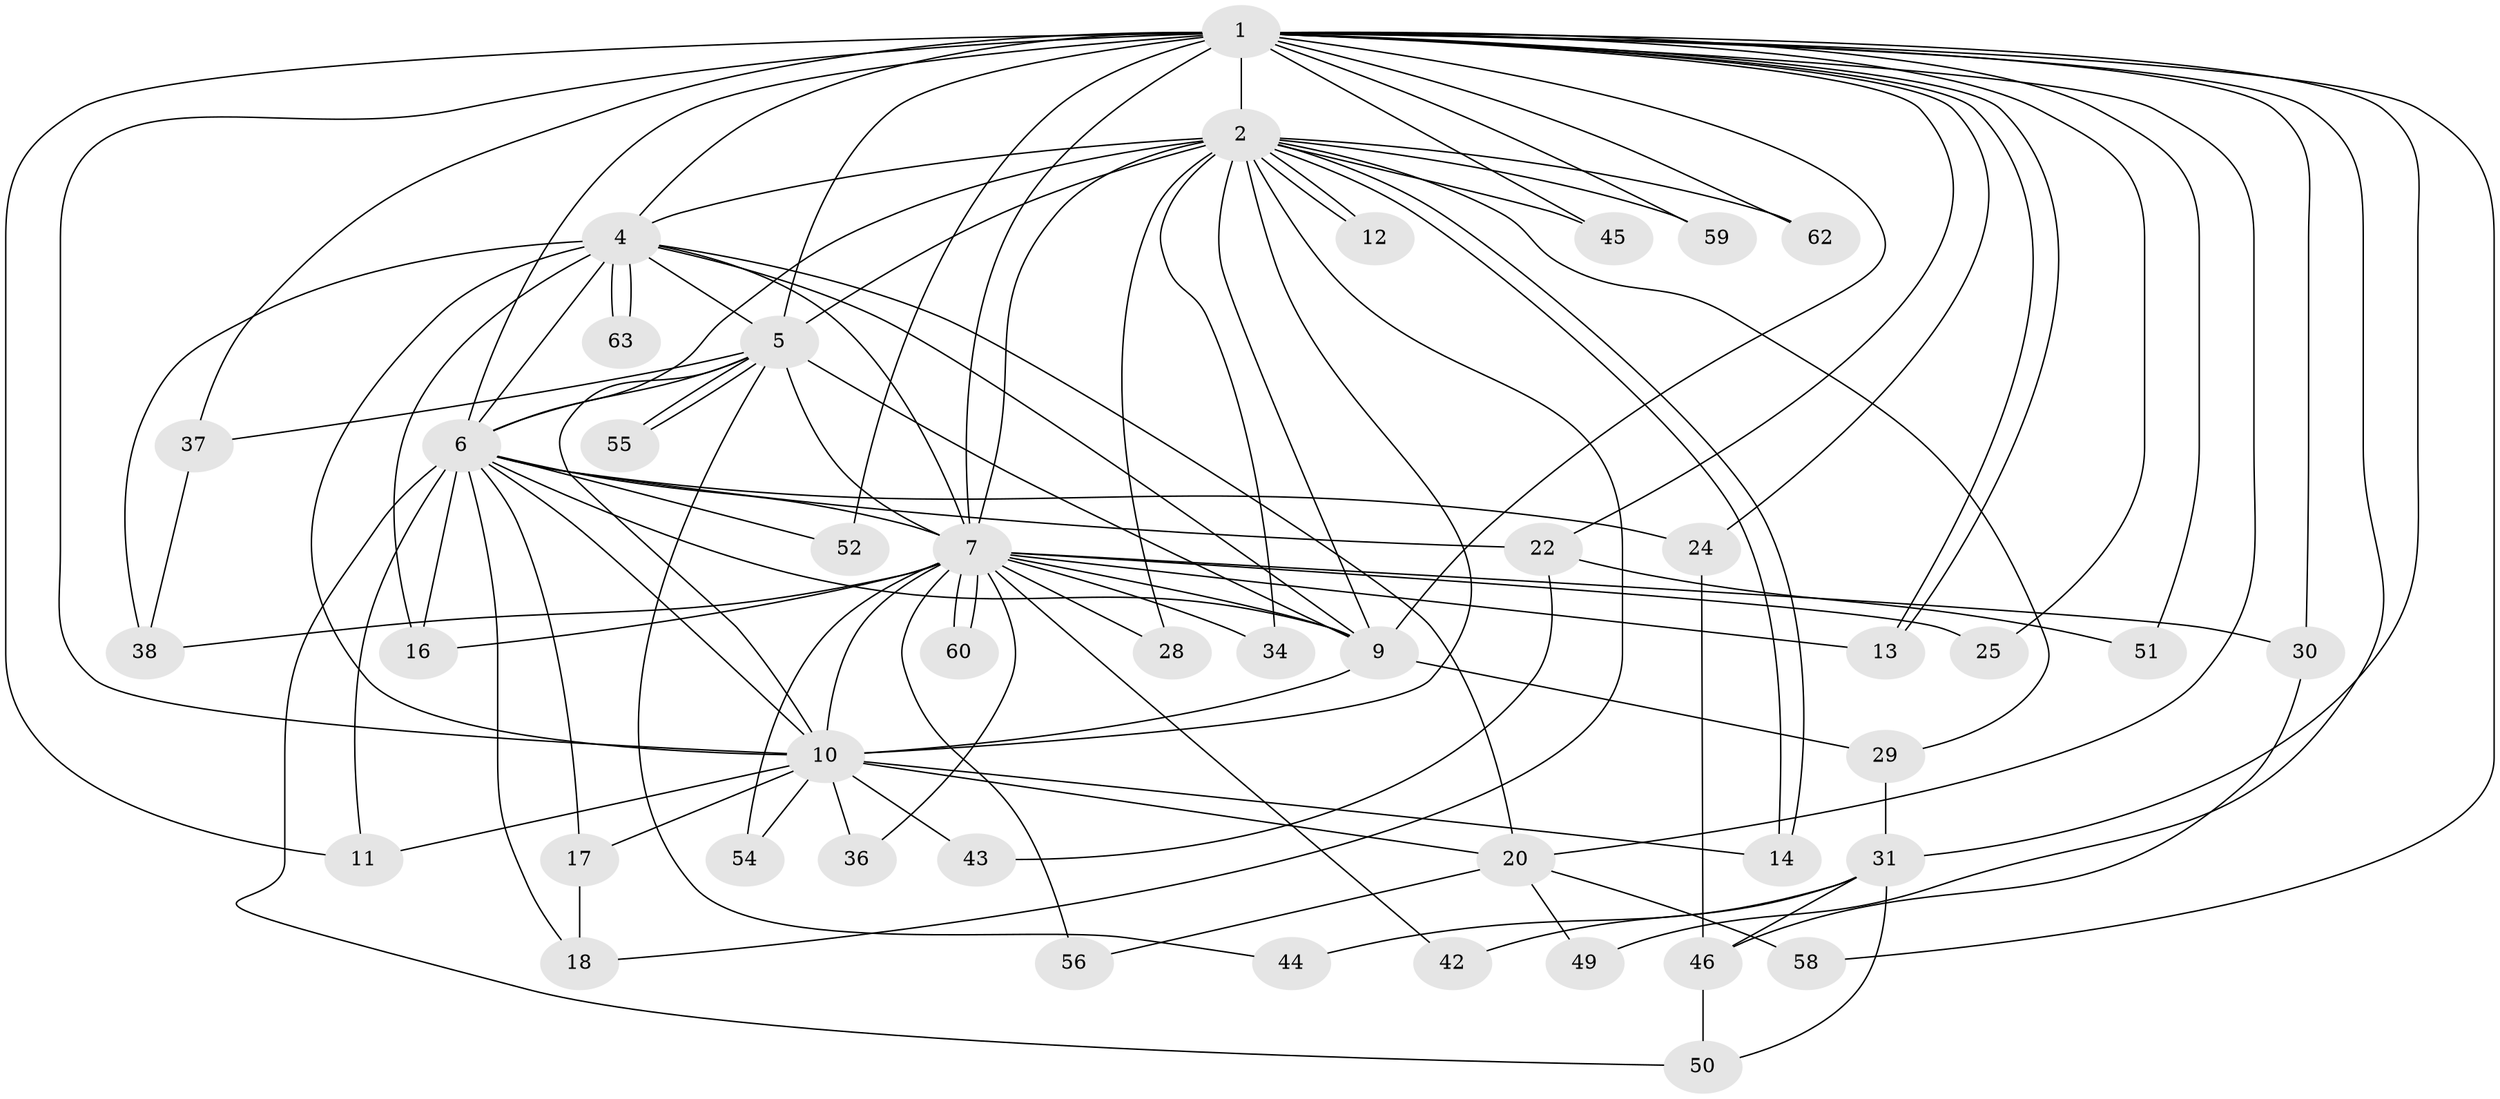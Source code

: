 // original degree distribution, {16: 0.015873015873015872, 21: 0.031746031746031744, 20: 0.031746031746031744, 15: 0.031746031746031744, 13: 0.015873015873015872, 11: 0.015873015873015872, 17: 0.015873015873015872, 3: 0.20634920634920634, 2: 0.5555555555555556, 6: 0.031746031746031744, 4: 0.047619047619047616}
// Generated by graph-tools (version 1.1) at 2025/41/03/06/25 10:41:32]
// undirected, 44 vertices, 109 edges
graph export_dot {
graph [start="1"]
  node [color=gray90,style=filled];
  1 [super="+3"];
  2 [super="+15"];
  4 [super="+23"];
  5 [super="+21"];
  6 [super="+47"];
  7 [super="+8"];
  9 [super="+57"];
  10 [super="+35"];
  11 [super="+39"];
  12;
  13 [super="+19"];
  14;
  16 [super="+26"];
  17;
  18 [super="+27"];
  20 [super="+33"];
  22 [super="+32"];
  24 [super="+41"];
  25;
  28;
  29;
  30 [super="+40"];
  31;
  34;
  36;
  37;
  38 [super="+48"];
  42;
  43;
  44;
  45;
  46 [super="+53"];
  49;
  50 [super="+61"];
  51;
  52;
  54;
  55;
  56;
  58;
  59;
  60;
  62;
  63;
  1 -- 2 [weight=2];
  1 -- 4 [weight=2];
  1 -- 5 [weight=3];
  1 -- 6 [weight=2];
  1 -- 7 [weight=4];
  1 -- 9 [weight=2];
  1 -- 10 [weight=2];
  1 -- 13;
  1 -- 13;
  1 -- 25;
  1 -- 30;
  1 -- 51;
  1 -- 52;
  1 -- 58;
  1 -- 11;
  1 -- 20;
  1 -- 22;
  1 -- 24;
  1 -- 31;
  1 -- 37;
  1 -- 45;
  1 -- 49;
  1 -- 59;
  1 -- 62;
  2 -- 4;
  2 -- 5 [weight=2];
  2 -- 6;
  2 -- 7 [weight=2];
  2 -- 9;
  2 -- 10;
  2 -- 12;
  2 -- 12;
  2 -- 14;
  2 -- 14;
  2 -- 18;
  2 -- 28;
  2 -- 29;
  2 -- 34;
  2 -- 45;
  2 -- 59;
  2 -- 62;
  4 -- 5;
  4 -- 6 [weight=2];
  4 -- 7 [weight=2];
  4 -- 9;
  4 -- 10;
  4 -- 16;
  4 -- 20;
  4 -- 63;
  4 -- 63;
  4 -- 38;
  5 -- 6;
  5 -- 7 [weight=2];
  5 -- 9;
  5 -- 10;
  5 -- 37;
  5 -- 44;
  5 -- 55;
  5 -- 55;
  6 -- 7 [weight=3];
  6 -- 9;
  6 -- 10;
  6 -- 16;
  6 -- 17;
  6 -- 22 [weight=2];
  6 -- 24 [weight=2];
  6 -- 50;
  6 -- 52;
  6 -- 18;
  6 -- 11;
  7 -- 9 [weight=2];
  7 -- 10 [weight=2];
  7 -- 25;
  7 -- 28;
  7 -- 30 [weight=2];
  7 -- 36;
  7 -- 56;
  7 -- 60;
  7 -- 60;
  7 -- 34;
  7 -- 38;
  7 -- 42;
  7 -- 54;
  7 -- 16;
  7 -- 13;
  9 -- 10 [weight=2];
  9 -- 29;
  10 -- 11;
  10 -- 17;
  10 -- 36;
  10 -- 43;
  10 -- 54;
  10 -- 14;
  10 -- 20;
  17 -- 18;
  20 -- 49;
  20 -- 56;
  20 -- 58;
  22 -- 43;
  22 -- 51;
  24 -- 46;
  29 -- 31;
  30 -- 46;
  31 -- 42;
  31 -- 44;
  31 -- 46;
  31 -- 50;
  37 -- 38;
  46 -- 50;
}
